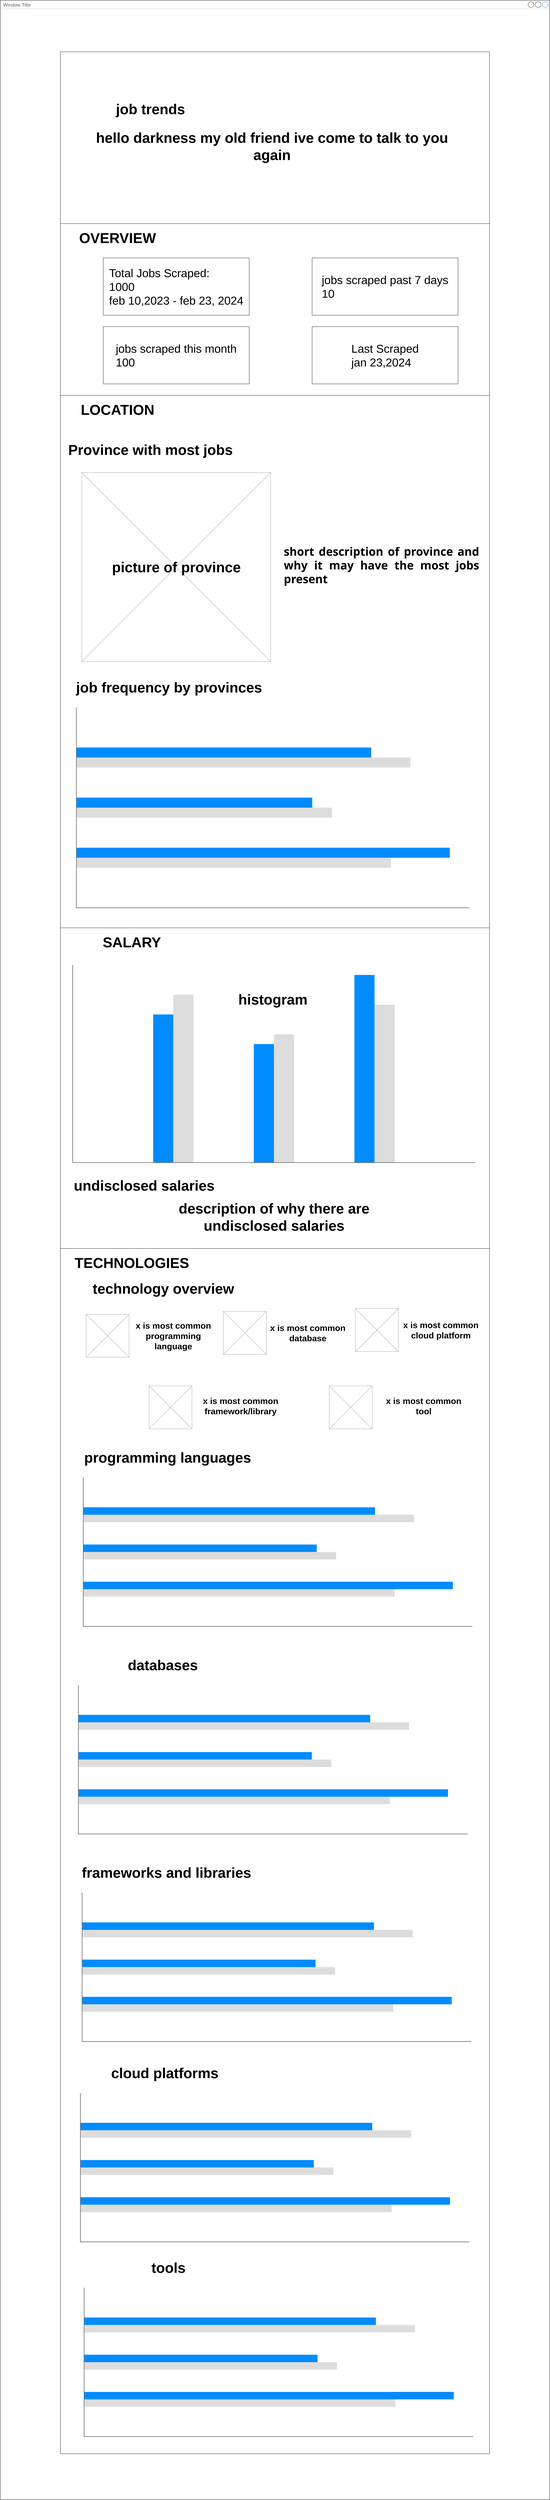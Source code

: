 <mxfile>
    <diagram name="Page-1" id="f1b7ffb7-ca1e-a977-7cf5-a751b3c06c05">
        <mxGraphModel dx="2789" dy="866" grid="1" gridSize="10" guides="1" tooltips="1" connect="1" arrows="1" fold="1" page="1" pageScale="1" pageWidth="826" pageHeight="1169" background="none" math="0" shadow="0">
            <root>
                <mxCell id="0"/>
                <mxCell id="1" parent="0"/>
                <mxCell id="U1F3V3Q_sJa1fO-xLQ_z-1" value="Window Title" style="strokeWidth=1;shadow=0;dashed=0;align=center;html=1;shape=mxgraph.mockup.containers.window;align=left;verticalAlign=top;spacingLeft=8;strokeColor2=#008cff;strokeColor3=#c4c4c4;fontColor=#666666;mainText=;fontSize=17;labelBackgroundColor=none;whiteSpace=wrap;" parent="1" vertex="1">
                    <mxGeometry x="160" y="80" width="1920" height="8730" as="geometry"/>
                </mxCell>
                <mxCell id="U1F3V3Q_sJa1fO-xLQ_z-7" value="" style="rounded=0;whiteSpace=wrap;html=1;" parent="1" vertex="1">
                    <mxGeometry x="370" y="860" width="1500" height="600" as="geometry"/>
                </mxCell>
                <mxCell id="U1F3V3Q_sJa1fO-xLQ_z-9" value="OVERVIEW" style="text;html=1;strokeColor=none;fillColor=none;align=center;verticalAlign=middle;whiteSpace=wrap;rounded=0;fontSize=50;fontStyle=1" parent="1" vertex="1">
                    <mxGeometry x="370" y="860" width="400" height="100" as="geometry"/>
                </mxCell>
                <mxCell id="U1F3V3Q_sJa1fO-xLQ_z-10" value="&lt;div style=&quot;text-align: left; font-size: 40px;&quot;&gt;&lt;span style=&quot;background-color: initial;&quot;&gt;&lt;font style=&quot;font-size: 40px;&quot;&gt;Total Jobs Scraped:&lt;/font&gt;&lt;/span&gt;&lt;/div&gt;&lt;font style=&quot;font-size: 40px;&quot;&gt;&lt;div style=&quot;text-align: left;&quot;&gt;&lt;span style=&quot;background-color: initial;&quot;&gt;1000&lt;/span&gt;&lt;/div&gt;&lt;div style=&quot;text-align: left;&quot;&gt;&lt;span style=&quot;background-color: initial;&quot;&gt;feb 10,2023 - feb 23, 2024&lt;/span&gt;&lt;/div&gt;&lt;/font&gt;" style="rounded=0;whiteSpace=wrap;html=1;" parent="1" vertex="1">
                    <mxGeometry x="520" y="980" width="510" height="200" as="geometry"/>
                </mxCell>
                <mxCell id="U1F3V3Q_sJa1fO-xLQ_z-16" value="&lt;div style=&quot;text-align: left; font-size: 40px;&quot;&gt;jobs scraped past 7 days&lt;/div&gt;&lt;div style=&quot;text-align: left; font-size: 40px;&quot;&gt;10&lt;/div&gt;" style="rounded=0;whiteSpace=wrap;html=1;" parent="1" vertex="1">
                    <mxGeometry x="1250" y="980" width="510" height="200" as="geometry"/>
                </mxCell>
                <mxCell id="U1F3V3Q_sJa1fO-xLQ_z-17" value="&lt;div style=&quot;text-align: left; font-size: 40px;&quot;&gt;jobs scraped this month&lt;/div&gt;&lt;div style=&quot;text-align: left; font-size: 40px;&quot;&gt;100&lt;/div&gt;" style="rounded=0;whiteSpace=wrap;html=1;" parent="1" vertex="1">
                    <mxGeometry x="520" y="1220" width="510" height="200" as="geometry"/>
                </mxCell>
                <mxCell id="U1F3V3Q_sJa1fO-xLQ_z-18" value="&lt;div style=&quot;text-align: left; font-size: 40px;&quot;&gt;Last Scraped&lt;/div&gt;&lt;div style=&quot;text-align: left; font-size: 40px;&quot;&gt;jan 23,2024&lt;/div&gt;" style="rounded=0;whiteSpace=wrap;html=1;" parent="1" vertex="1">
                    <mxGeometry x="1250" y="1220" width="510" height="200" as="geometry"/>
                </mxCell>
                <mxCell id="U1F3V3Q_sJa1fO-xLQ_z-20" value="" style="rounded=0;whiteSpace=wrap;html=1;" parent="1" vertex="1">
                    <mxGeometry x="370" y="1460" width="1500" height="1860" as="geometry"/>
                </mxCell>
                <mxCell id="U1F3V3Q_sJa1fO-xLQ_z-21" value="LOCATION" style="text;html=1;strokeColor=none;fillColor=none;align=center;verticalAlign=middle;whiteSpace=wrap;rounded=0;fontSize=50;fontStyle=1" parent="1" vertex="1">
                    <mxGeometry x="370" y="1460" width="400" height="100" as="geometry"/>
                </mxCell>
                <mxCell id="U1F3V3Q_sJa1fO-xLQ_z-22" value="" style="rounded=0;whiteSpace=wrap;html=1;" parent="1" vertex="1">
                    <mxGeometry x="370" y="260" width="1500" height="600" as="geometry"/>
                </mxCell>
                <mxCell id="U1F3V3Q_sJa1fO-xLQ_z-28" value="Province with most jobs" style="text;html=1;strokeColor=none;fillColor=none;align=center;verticalAlign=middle;whiteSpace=wrap;rounded=0;fontSize=50;fontStyle=1" parent="1" vertex="1">
                    <mxGeometry x="370" y="1600" width="630" height="100" as="geometry"/>
                </mxCell>
                <mxCell id="U1F3V3Q_sJa1fO-xLQ_z-30" value="" style="verticalLabelPosition=bottom;shadow=0;dashed=0;align=center;html=1;verticalAlign=top;strokeWidth=1;shape=mxgraph.mockup.graphics.simpleIcon;strokeColor=#999999;" parent="1" vertex="1">
                    <mxGeometry x="445" y="1730" width="660" height="660" as="geometry"/>
                </mxCell>
                <mxCell id="U1F3V3Q_sJa1fO-xLQ_z-31" value="&lt;p style=&quot;margin: 0px 0px 15px; padding: 0px; text-align: justify; font-family: &amp;quot;Open Sans&amp;quot;, Arial, sans-serif; background-color: rgb(255, 255, 255); font-size: 40px;&quot;&gt;short description of province and why it may have the most jobs present&lt;/p&gt;" style="text;html=1;strokeColor=none;fillColor=none;align=center;verticalAlign=middle;whiteSpace=wrap;rounded=0;fontSize=40;horizontal=1;fontStyle=1" parent="1" vertex="1">
                    <mxGeometry x="1150" y="1730" width="685" height="660" as="geometry"/>
                </mxCell>
                <mxCell id="U1F3V3Q_sJa1fO-xLQ_z-32" value="picture of province" style="text;html=1;strokeColor=none;fillColor=none;align=center;verticalAlign=middle;whiteSpace=wrap;rounded=0;fontSize=50;fontStyle=1" parent="1" vertex="1">
                    <mxGeometry x="537.5" y="2010" width="475" height="100" as="geometry"/>
                </mxCell>
                <mxCell id="U1F3V3Q_sJa1fO-xLQ_z-33" value="job frequency by provinces" style="text;html=1;strokeColor=none;fillColor=none;align=center;verticalAlign=middle;whiteSpace=wrap;rounded=0;fontSize=50;fontStyle=1" parent="1" vertex="1">
                    <mxGeometry x="370" y="2430" width="760" height="100" as="geometry"/>
                </mxCell>
                <mxCell id="U1F3V3Q_sJa1fO-xLQ_z-34" value="" style="verticalLabelPosition=bottom;shadow=0;dashed=0;align=center;html=1;verticalAlign=top;strokeWidth=1;shape=mxgraph.mockup.graphics.barChart;strokeColor=none;strokeColor2=none;strokeColor3=#666666;fillColor2=#008cff;fillColor3=#dddddd;" parent="1" vertex="1">
                    <mxGeometry x="426" y="2550" width="1374" height="700" as="geometry"/>
                </mxCell>
                <mxCell id="U1F3V3Q_sJa1fO-xLQ_z-35" value="" style="rounded=0;whiteSpace=wrap;html=1;" parent="1" vertex="1">
                    <mxGeometry x="370" y="3320" width="1500" height="1120" as="geometry"/>
                </mxCell>
                <mxCell id="U1F3V3Q_sJa1fO-xLQ_z-36" value="SALARY" style="text;html=1;strokeColor=none;fillColor=none;align=center;verticalAlign=middle;whiteSpace=wrap;rounded=0;fontSize=50;fontStyle=1" parent="1" vertex="1">
                    <mxGeometry x="370" y="3320" width="500" height="100" as="geometry"/>
                </mxCell>
                <mxCell id="U1F3V3Q_sJa1fO-xLQ_z-37" value="" style="verticalLabelPosition=bottom;shadow=0;dashed=0;align=center;html=1;verticalAlign=top;strokeWidth=1;shape=mxgraph.mockup.graphics.columnChart;strokeColor=none;strokeColor2=none;strokeColor3=#666666;fillColor2=#008cff;fillColor3=#dddddd;" parent="1" vertex="1">
                    <mxGeometry x="413" y="3450" width="1407" height="690" as="geometry"/>
                </mxCell>
                <mxCell id="U1F3V3Q_sJa1fO-xLQ_z-38" value="histogram" style="text;html=1;strokeColor=none;fillColor=none;align=center;verticalAlign=middle;whiteSpace=wrap;rounded=0;fontSize=50;fontStyle=1" parent="1" vertex="1">
                    <mxGeometry x="863" y="3520" width="500" height="100" as="geometry"/>
                </mxCell>
                <mxCell id="U1F3V3Q_sJa1fO-xLQ_z-39" value="undisclosed salaries" style="text;html=1;strokeColor=none;fillColor=none;align=center;verticalAlign=middle;whiteSpace=wrap;rounded=0;fontSize=50;fontStyle=1" parent="1" vertex="1">
                    <mxGeometry x="413" y="4170" width="500" height="100" as="geometry"/>
                </mxCell>
                <mxCell id="U1F3V3Q_sJa1fO-xLQ_z-40" value="description of why there are undisclosed salaries" style="text;html=1;strokeColor=none;fillColor=none;align=center;verticalAlign=middle;whiteSpace=wrap;rounded=0;fontSize=50;fontStyle=1" parent="1" vertex="1">
                    <mxGeometry x="661.5" y="4280" width="910" height="100" as="geometry"/>
                </mxCell>
                <mxCell id="U1F3V3Q_sJa1fO-xLQ_z-41" value="" style="rounded=0;whiteSpace=wrap;html=1;" parent="1" vertex="1">
                    <mxGeometry x="370" y="4440" width="1500" height="4210" as="geometry"/>
                </mxCell>
                <mxCell id="U1F3V3Q_sJa1fO-xLQ_z-42" value="TECHNOLOGIES" style="text;html=1;strokeColor=none;fillColor=none;align=center;verticalAlign=middle;whiteSpace=wrap;rounded=0;fontSize=50;fontStyle=1" parent="1" vertex="1">
                    <mxGeometry x="370" y="4440" width="500" height="100" as="geometry"/>
                </mxCell>
                <mxCell id="U1F3V3Q_sJa1fO-xLQ_z-47" value="" style="verticalLabelPosition=bottom;shadow=0;dashed=0;align=center;html=1;verticalAlign=top;strokeWidth=1;shape=mxgraph.mockup.graphics.simpleIcon;strokeColor=#999999;" parent="1" vertex="1">
                    <mxGeometry x="460" y="4670" width="150" height="150" as="geometry"/>
                </mxCell>
                <mxCell id="U1F3V3Q_sJa1fO-xLQ_z-48" value="" style="verticalLabelPosition=bottom;shadow=0;dashed=0;align=center;html=1;verticalAlign=top;strokeWidth=1;shape=mxgraph.mockup.graphics.simpleIcon;strokeColor=#999999;" parent="1" vertex="1">
                    <mxGeometry x="680" y="4920" width="150" height="150" as="geometry"/>
                </mxCell>
                <mxCell id="U1F3V3Q_sJa1fO-xLQ_z-49" value="" style="verticalLabelPosition=bottom;shadow=0;dashed=0;align=center;html=1;verticalAlign=top;strokeWidth=1;shape=mxgraph.mockup.graphics.simpleIcon;strokeColor=#999999;" parent="1" vertex="1">
                    <mxGeometry x="1401.5" y="4650" width="150" height="150" as="geometry"/>
                </mxCell>
                <mxCell id="U1F3V3Q_sJa1fO-xLQ_z-50" value="" style="verticalLabelPosition=bottom;shadow=0;dashed=0;align=center;html=1;verticalAlign=top;strokeWidth=1;shape=mxgraph.mockup.graphics.simpleIcon;strokeColor=#999999;" parent="1" vertex="1">
                    <mxGeometry x="1310" y="4920" width="150" height="150" as="geometry"/>
                </mxCell>
                <mxCell id="U1F3V3Q_sJa1fO-xLQ_z-51" value="" style="verticalLabelPosition=bottom;shadow=0;dashed=0;align=center;html=1;verticalAlign=top;strokeWidth=1;shape=mxgraph.mockup.graphics.simpleIcon;strokeColor=#999999;" parent="1" vertex="1">
                    <mxGeometry x="940" y="4660" width="150" height="150" as="geometry"/>
                </mxCell>
                <mxCell id="U1F3V3Q_sJa1fO-xLQ_z-52" value="x is most common programming language" style="text;html=1;strokeColor=none;fillColor=none;align=center;verticalAlign=middle;whiteSpace=wrap;rounded=0;fontSize=30;fontStyle=1" parent="1" vertex="1">
                    <mxGeometry x="620" y="4695" width="290" height="100" as="geometry"/>
                </mxCell>
                <mxCell id="U1F3V3Q_sJa1fO-xLQ_z-53" value="x is most common database" style="text;html=1;strokeColor=none;fillColor=none;align=center;verticalAlign=middle;whiteSpace=wrap;rounded=0;fontSize=30;fontStyle=1" parent="1" vertex="1">
                    <mxGeometry x="1100" y="4685" width="270" height="100" as="geometry"/>
                </mxCell>
                <mxCell id="U1F3V3Q_sJa1fO-xLQ_z-54" value="x is most common cloud platform" style="text;html=1;strokeColor=none;fillColor=none;align=center;verticalAlign=middle;whiteSpace=wrap;rounded=0;fontSize=30;fontStyle=1" parent="1" vertex="1">
                    <mxGeometry x="1560" y="4675" width="280" height="100" as="geometry"/>
                </mxCell>
                <mxCell id="U1F3V3Q_sJa1fO-xLQ_z-55" value="x is most common framework/library" style="text;html=1;strokeColor=none;fillColor=none;align=center;verticalAlign=middle;whiteSpace=wrap;rounded=0;fontSize=30;fontStyle=1" parent="1" vertex="1">
                    <mxGeometry x="860" y="4940" width="280" height="100" as="geometry"/>
                </mxCell>
                <mxCell id="U1F3V3Q_sJa1fO-xLQ_z-56" value="x is most common tool" style="text;html=1;strokeColor=none;fillColor=none;align=center;verticalAlign=middle;whiteSpace=wrap;rounded=0;fontSize=30;fontStyle=1" parent="1" vertex="1">
                    <mxGeometry x="1500" y="4940" width="280" height="100" as="geometry"/>
                </mxCell>
                <mxCell id="U1F3V3Q_sJa1fO-xLQ_z-57" value="technology overview" style="text;html=1;strokeColor=none;fillColor=none;align=center;verticalAlign=middle;whiteSpace=wrap;rounded=0;fontSize=50;fontStyle=1" parent="1" vertex="1">
                    <mxGeometry x="460" y="4530" width="540" height="100" as="geometry"/>
                </mxCell>
                <mxCell id="U1F3V3Q_sJa1fO-xLQ_z-58" value="programming languages" style="text;html=1;strokeColor=none;fillColor=none;align=center;verticalAlign=middle;whiteSpace=wrap;rounded=0;fontSize=50;fontStyle=1" parent="1" vertex="1">
                    <mxGeometry x="430" y="5120" width="630" height="100" as="geometry"/>
                </mxCell>
                <mxCell id="U1F3V3Q_sJa1fO-xLQ_z-59" value="" style="verticalLabelPosition=bottom;shadow=0;dashed=0;align=center;html=1;verticalAlign=top;strokeWidth=1;shape=mxgraph.mockup.graphics.barChart;strokeColor=none;strokeColor2=none;strokeColor3=#666666;fillColor2=#008cff;fillColor3=#dddddd;" parent="1" vertex="1">
                    <mxGeometry x="450" y="5240" width="1360" height="520" as="geometry"/>
                </mxCell>
                <mxCell id="U1F3V3Q_sJa1fO-xLQ_z-60" value="databases" style="text;html=1;strokeColor=none;fillColor=none;align=center;verticalAlign=middle;whiteSpace=wrap;rounded=0;fontSize=50;fontStyle=1" parent="1" vertex="1">
                    <mxGeometry x="413" y="5845" width="630" height="100" as="geometry"/>
                </mxCell>
                <mxCell id="U1F3V3Q_sJa1fO-xLQ_z-61" value="" style="verticalLabelPosition=bottom;shadow=0;dashed=0;align=center;html=1;verticalAlign=top;strokeWidth=1;shape=mxgraph.mockup.graphics.barChart;strokeColor=none;strokeColor2=none;strokeColor3=#666666;fillColor2=#008cff;fillColor3=#dddddd;" parent="1" vertex="1">
                    <mxGeometry x="433" y="5965" width="1360" height="520" as="geometry"/>
                </mxCell>
                <mxCell id="U1F3V3Q_sJa1fO-xLQ_z-62" value="frameworks and libraries" style="text;html=1;strokeColor=none;fillColor=none;align=center;verticalAlign=middle;whiteSpace=wrap;rounded=0;fontSize=50;fontStyle=1" parent="1" vertex="1">
                    <mxGeometry x="426" y="6570" width="630" height="100" as="geometry"/>
                </mxCell>
                <mxCell id="U1F3V3Q_sJa1fO-xLQ_z-63" value="" style="verticalLabelPosition=bottom;shadow=0;dashed=0;align=center;html=1;verticalAlign=top;strokeWidth=1;shape=mxgraph.mockup.graphics.barChart;strokeColor=none;strokeColor2=none;strokeColor3=#666666;fillColor2=#008cff;fillColor3=#dddddd;" parent="1" vertex="1">
                    <mxGeometry x="446" y="6690" width="1360" height="520" as="geometry"/>
                </mxCell>
                <mxCell id="U1F3V3Q_sJa1fO-xLQ_z-64" value="cloud platforms" style="text;html=1;strokeColor=none;fillColor=none;align=center;verticalAlign=middle;whiteSpace=wrap;rounded=0;fontSize=50;fontStyle=1" parent="1" vertex="1">
                    <mxGeometry x="420" y="7270" width="630" height="100" as="geometry"/>
                </mxCell>
                <mxCell id="U1F3V3Q_sJa1fO-xLQ_z-65" value="" style="verticalLabelPosition=bottom;shadow=0;dashed=0;align=center;html=1;verticalAlign=top;strokeWidth=1;shape=mxgraph.mockup.graphics.barChart;strokeColor=none;strokeColor2=none;strokeColor3=#666666;fillColor2=#008cff;fillColor3=#dddddd;" parent="1" vertex="1">
                    <mxGeometry x="440" y="7390" width="1360" height="520" as="geometry"/>
                </mxCell>
                <mxCell id="U1F3V3Q_sJa1fO-xLQ_z-68" value="tools" style="text;html=1;strokeColor=none;fillColor=none;align=center;verticalAlign=middle;whiteSpace=wrap;rounded=0;fontSize=50;fontStyle=1" parent="1" vertex="1">
                    <mxGeometry x="433" y="7950" width="630" height="100" as="geometry"/>
                </mxCell>
                <mxCell id="U1F3V3Q_sJa1fO-xLQ_z-69" value="" style="verticalLabelPosition=bottom;shadow=0;dashed=0;align=center;html=1;verticalAlign=top;strokeWidth=1;shape=mxgraph.mockup.graphics.barChart;strokeColor=none;strokeColor2=none;strokeColor3=#666666;fillColor2=#008cff;fillColor3=#dddddd;" parent="1" vertex="1">
                    <mxGeometry x="453" y="8070" width="1360" height="520" as="geometry"/>
                </mxCell>
                <mxCell id="2" value="job trends" style="text;html=1;strokeColor=none;fillColor=none;align=center;verticalAlign=middle;whiteSpace=wrap;rounded=0;fontSize=50;fontStyle=1" vertex="1" parent="1">
                    <mxGeometry x="480" y="410" width="410" height="100" as="geometry"/>
                </mxCell>
                <mxCell id="3" value="hello darkness my old friend ive come to talk to you again" style="text;html=1;strokeColor=none;fillColor=none;align=center;verticalAlign=middle;whiteSpace=wrap;rounded=0;fontSize=50;fontStyle=1" vertex="1" parent="1">
                    <mxGeometry x="460" y="510" width="1300" height="160" as="geometry"/>
                </mxCell>
            </root>
        </mxGraphModel>
    </diagram>
</mxfile>